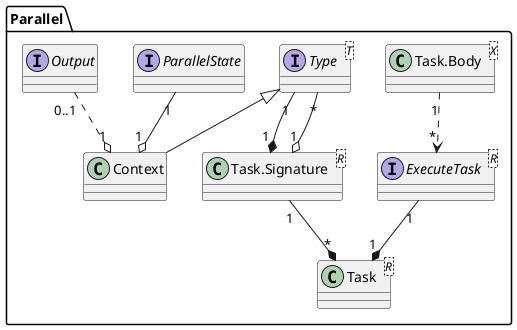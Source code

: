 @startuml
package "Parallel" {

class Context
class Task<R>
class "Task.Signature" as Task_Signature<R>
class "Task.Body" as Task_Body<X>
interface ExecuteTask<R>
interface Type <T>
interface ParallelState
interface Output

}

Output "0..1" ..o "1" Context
ParallelState "1" --o "1" Context
Type <|-- Context

Type "1" --* "1" Task_Signature
Type "*" --o "1" Task_Signature
Task_Signature "1" --* "*" Task

Task_Body "1" ..> "*" ExecuteTask
ExecuteTask "1" --* "1" Task

@enduml

@startuml
'left to right direction
package "parallel" {

object "Task.Body.invoke" as Task_Body

class Task<R>
class "Task.Signature" as Task_Signature<R>
class ParallelStateFlow
interface Type<R>
interface ExecuteTask<R>
interface ParallelState

'package "Factory" {
object "using" as usingType
object "using" as usingSignature
object from
usingSignature -right- usingType
usingType -right- from
'}
object "invoke" as invokeExecution {
execute tasks
}
object "invoke" as reduce {
reduce tasks
}

Task_Body ..> ExecuteTask

ExecuteTask <-- usingSignature
usingSignature --# Task_Signature
usingSignature ..> Task
usingSignature --* usingType

Type #-- usingType
ExecuteTask <-- usingType
usingType ..> Task

Type <-- from
Type #-- from
from ..> Task_Signature
from -* usingType

reduce <- Task
reduce .> Task

Task --> invokeExecution
invokeExecution <- ParallelState
invokeExecution ..> ParallelStateFlow

}
@enduml

